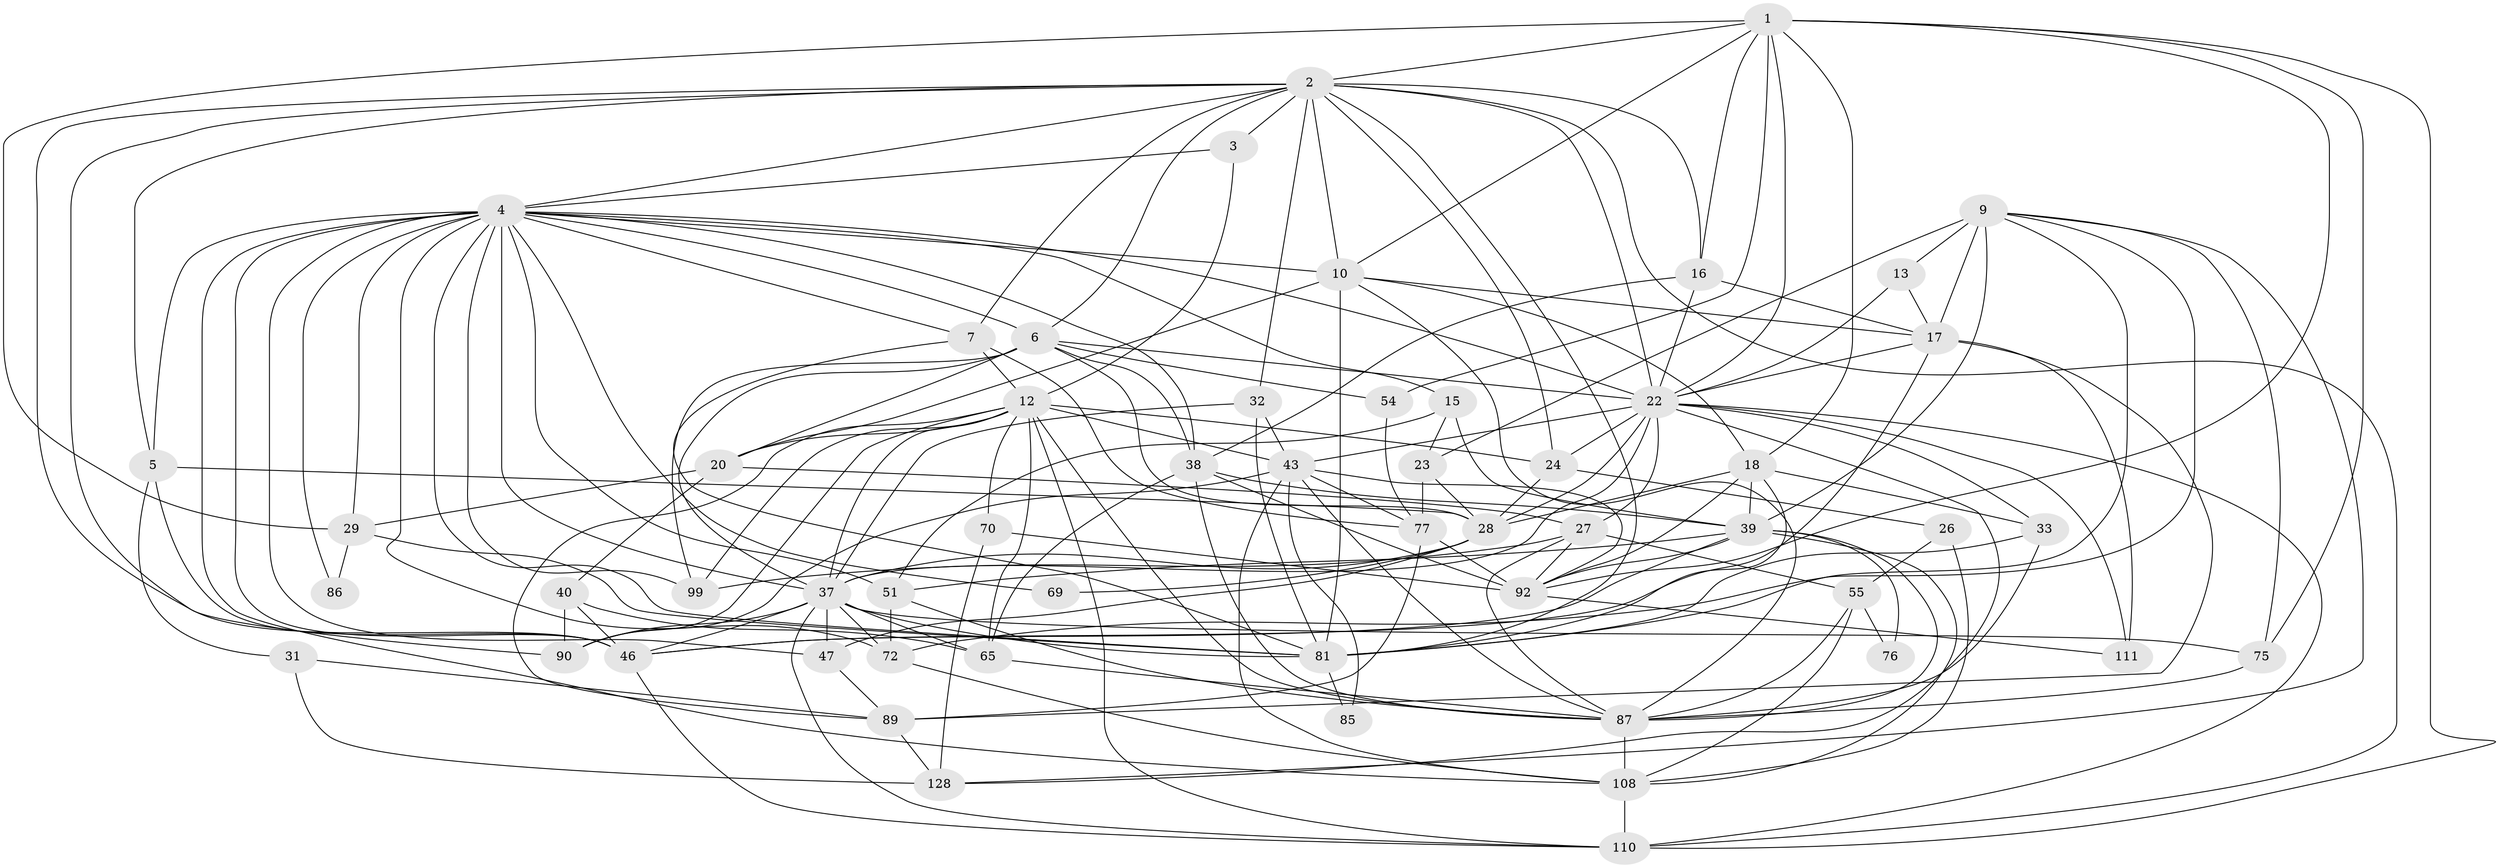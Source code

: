 // original degree distribution, {3: 0.3115942028985507, 6: 0.08695652173913043, 2: 0.12318840579710146, 4: 0.2463768115942029, 5: 0.17391304347826086, 7: 0.021739130434782608, 8: 0.036231884057971016}
// Generated by graph-tools (version 1.1) at 2025/18/03/04/25 18:18:30]
// undirected, 55 vertices, 179 edges
graph export_dot {
graph [start="1"]
  node [color=gray90,style=filled];
  1 [super="+8"];
  2 [super="+36+66+105+100"];
  3 [super="+127"];
  4 [super="+14+53+42"];
  5 [super="+41+83"];
  6 [super="+80+59+79"];
  7;
  9 [super="+19+84"];
  10 [super="+94"];
  12 [super="+34+95+48"];
  13;
  15 [super="+21"];
  16 [super="+57"];
  17 [super="+30"];
  18 [super="+73"];
  20 [super="+35"];
  22 [super="+63+25"];
  23;
  24 [super="+97"];
  26;
  27 [super="+134"];
  28 [super="+122"];
  29 [super="+62"];
  31 [super="+137"];
  32;
  33;
  37 [super="+96+61"];
  38 [super="+78+131"];
  39 [super="+64+125+68"];
  40 [super="+45+67"];
  43 [super="+91+60"];
  46 [super="+52"];
  47 [super="+58"];
  51 [super="+56"];
  54;
  55 [super="+74"];
  65 [super="+118"];
  69;
  70 [super="+117"];
  72 [super="+123"];
  75;
  76;
  77 [super="+135"];
  81 [super="+136+114+119"];
  85;
  86;
  87 [super="+103+104"];
  89 [super="+116"];
  90;
  92 [super="+124"];
  99;
  108 [super="+130+113"];
  110 [super="+112"];
  111;
  128;
  1 -- 10;
  1 -- 2;
  1 -- 75;
  1 -- 110;
  1 -- 54;
  1 -- 29;
  1 -- 92;
  1 -- 16;
  1 -- 18;
  1 -- 22;
  2 -- 5;
  2 -- 90;
  2 -- 110;
  2 -- 22;
  2 -- 24;
  2 -- 10 [weight=2];
  2 -- 46;
  2 -- 6;
  2 -- 7;
  2 -- 32;
  2 -- 16;
  2 -- 4;
  2 -- 3;
  2 -- 81;
  3 -- 4;
  3 -- 12;
  4 -- 99;
  4 -- 6 [weight=2];
  4 -- 38;
  4 -- 72;
  4 -- 46;
  4 -- 47;
  4 -- 81;
  4 -- 22;
  4 -- 5 [weight=2];
  4 -- 7;
  4 -- 37;
  4 -- 69;
  4 -- 10;
  4 -- 108;
  4 -- 15;
  4 -- 51;
  4 -- 86;
  4 -- 29 [weight=2];
  5 -- 31;
  5 -- 46 [weight=2];
  5 -- 28;
  6 -- 37;
  6 -- 54;
  6 -- 38;
  6 -- 20;
  6 -- 28;
  6 -- 99;
  6 -- 22;
  7 -- 12;
  7 -- 77;
  7 -- 81;
  9 -- 128;
  9 -- 13;
  9 -- 39;
  9 -- 17 [weight=2];
  9 -- 81;
  9 -- 23;
  9 -- 72;
  9 -- 75;
  10 -- 17;
  10 -- 20;
  10 -- 87;
  10 -- 18;
  10 -- 81;
  12 -- 65;
  12 -- 70;
  12 -- 37;
  12 -- 110;
  12 -- 90;
  12 -- 43;
  12 -- 89;
  12 -- 99;
  12 -- 20;
  12 -- 24;
  12 -- 87;
  13 -- 17;
  13 -- 22;
  15 -- 39;
  15 -- 23;
  15 -- 51;
  16 -- 17;
  16 -- 38;
  16 -- 22 [weight=2];
  17 -- 111;
  17 -- 89 [weight=2];
  17 -- 22;
  17 -- 46;
  18 -- 81;
  18 -- 33;
  18 -- 39 [weight=2];
  18 -- 28;
  18 -- 92;
  20 -- 40;
  20 -- 29;
  20 -- 27;
  22 -- 33;
  22 -- 27;
  22 -- 111;
  22 -- 43;
  22 -- 128;
  22 -- 37;
  22 -- 110;
  22 -- 24;
  22 -- 28;
  23 -- 77;
  23 -- 28;
  24 -- 26;
  24 -- 28;
  26 -- 108;
  26 -- 55;
  27 -- 55;
  27 -- 99;
  27 -- 87;
  27 -- 92;
  28 -- 69;
  28 -- 37;
  28 -- 47;
  29 -- 86;
  29 -- 81;
  31 -- 128;
  31 -- 89;
  32 -- 81;
  32 -- 37;
  32 -- 43;
  33 -- 81;
  33 -- 87;
  37 -- 75;
  37 -- 47;
  37 -- 90;
  37 -- 110;
  37 -- 72;
  37 -- 65;
  37 -- 81 [weight=2];
  37 -- 46;
  38 -- 65;
  38 -- 39 [weight=2];
  38 -- 92;
  38 -- 87;
  39 -- 76;
  39 -- 51;
  39 -- 92;
  39 -- 108;
  39 -- 87 [weight=2];
  39 -- 46;
  40 -- 65;
  40 -- 90;
  40 -- 46 [weight=2];
  43 -- 90;
  43 -- 77;
  43 -- 92;
  43 -- 87;
  43 -- 85;
  43 -- 108;
  46 -- 110;
  47 -- 89;
  51 -- 72;
  51 -- 87;
  54 -- 77;
  55 -- 108;
  55 -- 76;
  55 -- 87;
  65 -- 87;
  70 -- 92;
  70 -- 128;
  72 -- 108;
  75 -- 87;
  77 -- 92;
  77 -- 89;
  81 -- 85;
  87 -- 108;
  89 -- 128;
  92 -- 111;
  108 -- 110;
}
